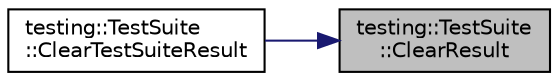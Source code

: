 digraph "testing::TestSuite::ClearResult"
{
 // LATEX_PDF_SIZE
  bgcolor="transparent";
  edge [fontname="Helvetica",fontsize="10",labelfontname="Helvetica",labelfontsize="10"];
  node [fontname="Helvetica",fontsize="10",shape=record];
  rankdir="RL";
  Node1 [label="testing::TestSuite\l::ClearResult",height=0.2,width=0.4,color="black", fillcolor="grey75", style="filled", fontcolor="black",tooltip=" "];
  Node1 -> Node2 [dir="back",color="midnightblue",fontsize="10",style="solid",fontname="Helvetica"];
  Node2 [label="testing::TestSuite\l::ClearTestSuiteResult",height=0.2,width=0.4,color="black",URL="$classtesting_1_1TestSuite.html#ac369ed8314da7fc6a322c57e5d5537ed",tooltip=" "];
}
